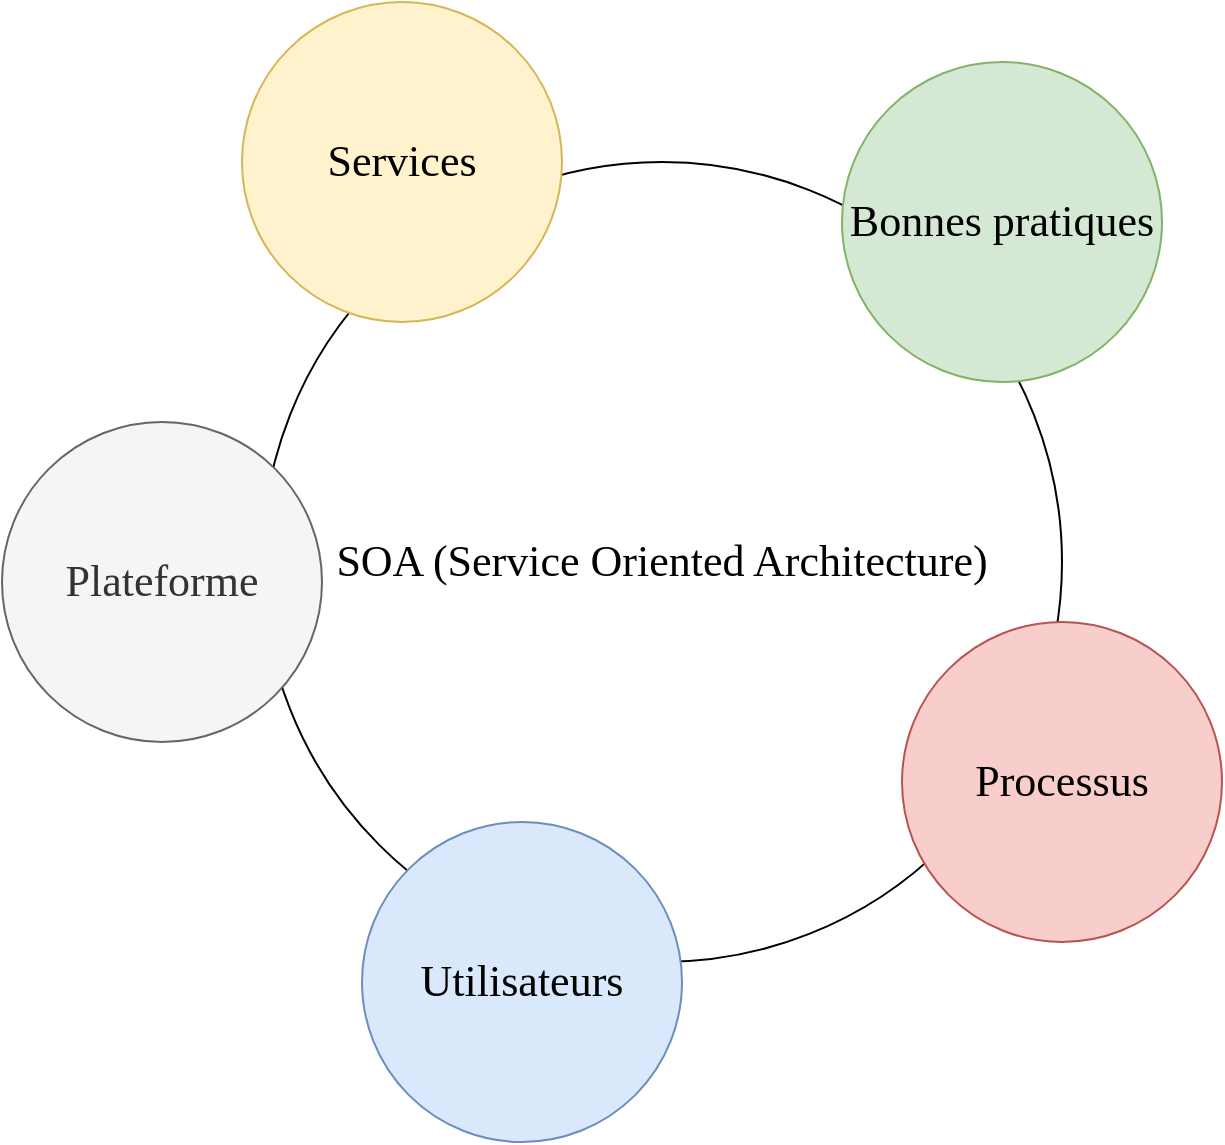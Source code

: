 <mxfile version="18.0.6" type="device"><diagram name="Page-1" id="dd472eb7-4b8b-5cd9-a60b-b15522922e76"><mxGraphModel dx="1106" dy="734" grid="1" gridSize="10" guides="1" tooltips="1" connect="1" arrows="1" fold="1" page="1" pageScale="1" pageWidth="1100" pageHeight="850" background="none" math="0" shadow="0"><root><mxCell id="0"/><mxCell id="1" parent="0"/><mxCell id="374e34682ed331ee-1" value="SOA (Service Oriented Architecture)" style="ellipse;whiteSpace=wrap;html=1;rounded=0;shadow=0;dashed=0;comic=0;fontFamily=Verdana;fontSize=22;" parent="1" vertex="1"><mxGeometry x="330" y="180" width="400" height="400" as="geometry"/></mxCell><mxCell id="45236fa5f4b8e91a-4" value="Plateforme" style="ellipse;whiteSpace=wrap;html=1;rounded=0;shadow=0;dashed=0;comic=0;fontFamily=Verdana;fontSize=22;fillColor=#f5f5f5;strokeColor=#666666;fontColor=#333333;" parent="1" vertex="1"><mxGeometry x="200" y="310" width="160" height="160" as="geometry"/></mxCell><mxCell id="45236fa5f4b8e91a-5" value="Services" style="ellipse;whiteSpace=wrap;html=1;rounded=0;shadow=0;dashed=0;comic=0;fontFamily=Verdana;fontSize=22;fillColor=#fff2cc;strokeColor=#d6b656;" parent="1" vertex="1"><mxGeometry x="320" y="100" width="160" height="160" as="geometry"/></mxCell><mxCell id="45236fa5f4b8e91a-6" value="Bonnes pratiques" style="ellipse;whiteSpace=wrap;html=1;rounded=0;shadow=0;dashed=0;comic=0;fontFamily=Verdana;fontSize=22;fillColor=#d5e8d4;strokeColor=#82b366;" parent="1" vertex="1"><mxGeometry x="620" y="130" width="160" height="160" as="geometry"/></mxCell><mxCell id="45236fa5f4b8e91a-7" value="Processus" style="ellipse;whiteSpace=wrap;html=1;rounded=0;shadow=0;dashed=0;comic=0;fontFamily=Verdana;fontSize=22;fillColor=#f8cecc;strokeColor=#b85450;" parent="1" vertex="1"><mxGeometry x="650" y="410" width="160" height="160" as="geometry"/></mxCell><mxCell id="45236fa5f4b8e91a-8" value="Utilisateurs" style="ellipse;whiteSpace=wrap;html=1;rounded=0;shadow=0;dashed=0;comic=0;fontFamily=Verdana;fontSize=22;fillColor=#dae8fc;strokeColor=#6c8ebf;" parent="1" vertex="1"><mxGeometry x="380" y="510" width="160" height="160" as="geometry"/></mxCell></root></mxGraphModel></diagram></mxfile>